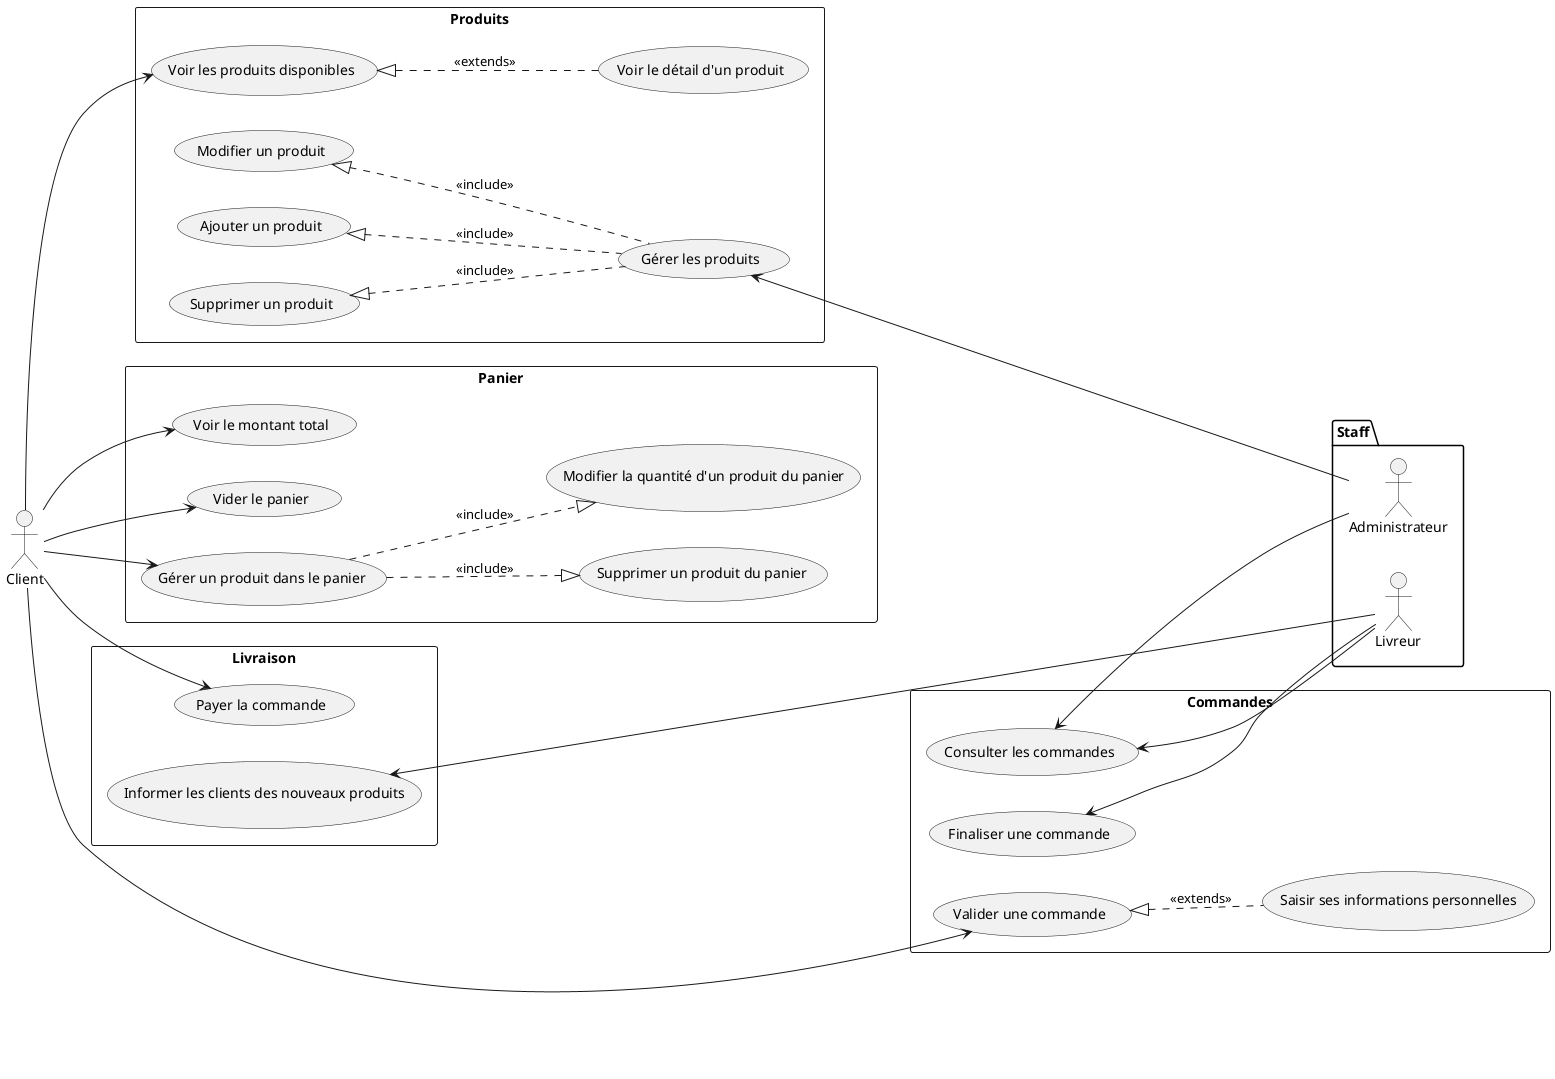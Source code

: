 @startuml usecase
left to right direction

package Staff {
    actor Livreur as Delivery
    actor Administrateur as Admin
}

actor Client as Customer

rectangle "Produits" {
    usecase "Voir les produits disponibles" as ViewProducts
    usecase "Voir le détail d'un produit" as ViewProductDetails
    
    usecase "Gérer les produits" as ManageProducts
    usecase "Supprimer un produit" as DeleteProduct
    usecase "Modifier un produit" as EditProduct
    usecase "Ajouter un produit" as AddProduct
}

rectangle "Panier" {
    usecase "Voir le montant total" as ViewTotal
    usecase "Vider le panier" as DeleteCart
    
    usecase "Gérer un produit dans le panier" as ManageCartProduct
    usecase "Supprimer un produit du panier" as DeleteCartProduct
    usecase "Modifier la quantité d'un produit du panier" as EditCartProduct
}

rectangle "Commandes" {
    usecase "Valider une commande" as ValidateOrder
    usecase "Saisir ses informations personnelles" as InputCredentials
    
    usecase "Finaliser une commande" as FinalizeOrder
    
    usecase "Consulter les commandes" as ViewOrders
}

rectangle "Livraison" {
    usecase "Payer la commande" as PayOrder
    usecase "Informer les clients des nouveaux produits" as TeaseProducts
}

Customer --> ViewProducts
ViewProducts <|.. ViewProductDetails : <<extends>>

ManageProducts <--- Admin
AddProduct <|.. ManageProducts : <<include>>
EditProduct <|.. ManageProducts : <<include>>
DeleteProduct <|.. ManageProducts : <<include>>

Customer --> ViewTotal
Customer --> DeleteCart
Customer --> ManageCartProduct
ManageCartProduct ..|> EditCartProduct : <<include>>
ManageCartProduct ..|> DeleteCartProduct : <<include>>

Customer --> ValidateOrder
ValidateOrder <|.. InputCredentials : <<extends>>

ViewOrders <-- Admin

ViewOrders <-- Delivery
FinalizeOrder <-- Delivery

Customer --> PayOrder
TeaseProducts <-- Delivery

@enduml
